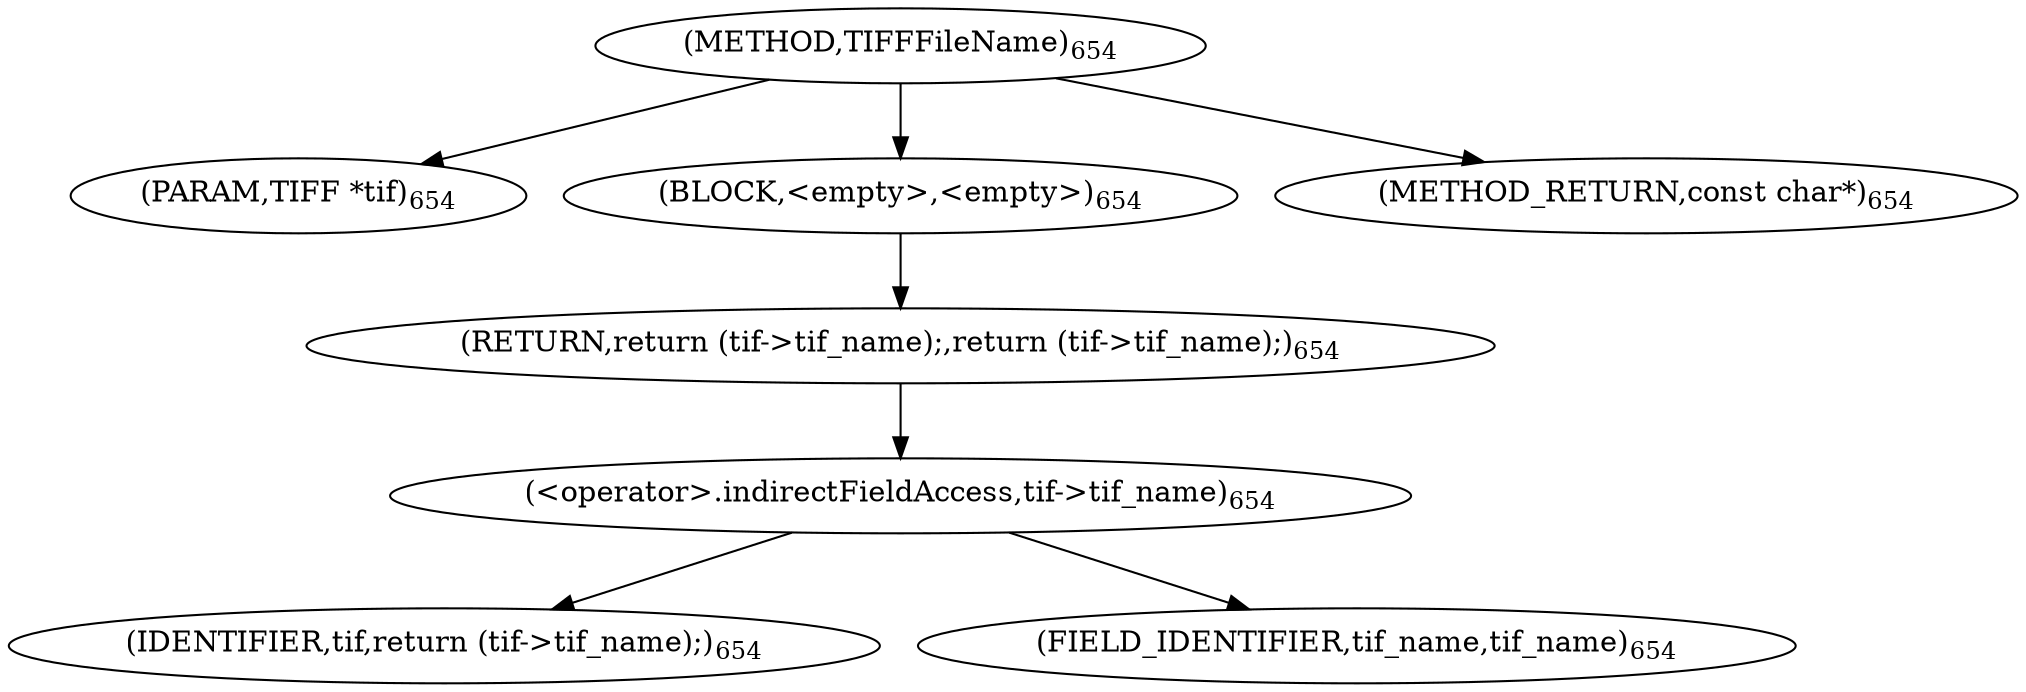 digraph "TIFFFileName" {  
"1416" [label = <(METHOD,TIFFFileName)<SUB>654</SUB>> ]
"1417" [label = <(PARAM,TIFF *tif)<SUB>654</SUB>> ]
"1418" [label = <(BLOCK,&lt;empty&gt;,&lt;empty&gt;)<SUB>654</SUB>> ]
"1419" [label = <(RETURN,return (tif-&gt;tif_name);,return (tif-&gt;tif_name);)<SUB>654</SUB>> ]
"1420" [label = <(&lt;operator&gt;.indirectFieldAccess,tif-&gt;tif_name)<SUB>654</SUB>> ]
"1421" [label = <(IDENTIFIER,tif,return (tif-&gt;tif_name);)<SUB>654</SUB>> ]
"1422" [label = <(FIELD_IDENTIFIER,tif_name,tif_name)<SUB>654</SUB>> ]
"1423" [label = <(METHOD_RETURN,const char*)<SUB>654</SUB>> ]
  "1416" -> "1417" 
  "1416" -> "1418" 
  "1416" -> "1423" 
  "1418" -> "1419" 
  "1419" -> "1420" 
  "1420" -> "1421" 
  "1420" -> "1422" 
}

